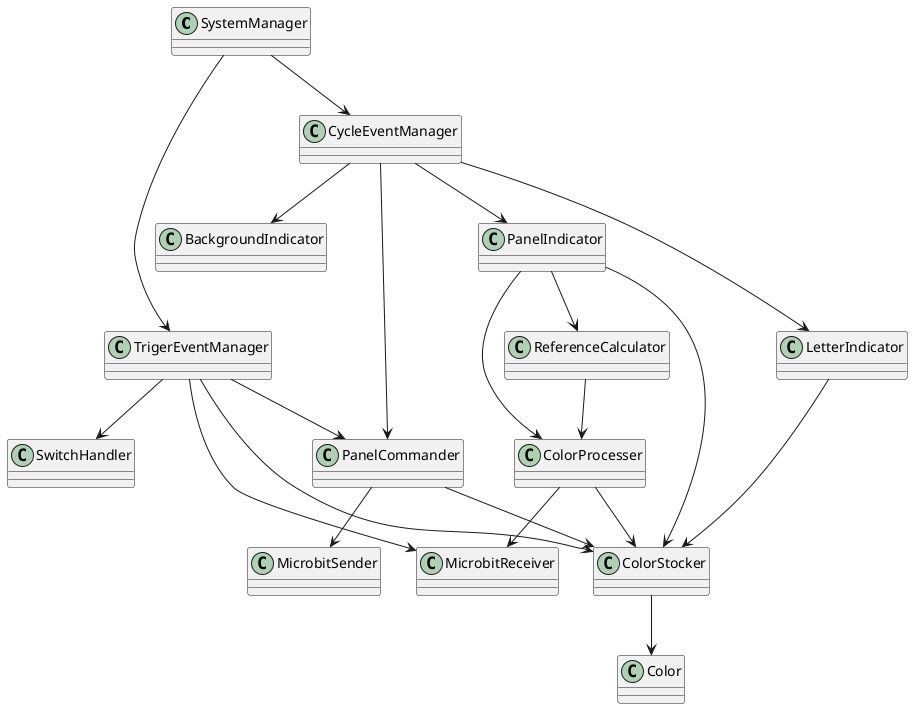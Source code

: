 @startuml

class SystemManager

class CycleEventManager

class TrigerEventManager

class PanelIndicator

class LetterIndicator

class BackgroundIndicator

class MicrobitReceiver

class MicrobitSender

class ColorProcesser

class ReferenceCalculator

class PanelCommander

class ColorStocker

class Color

class SwitchHandler


SystemManager --> CycleEventManager
SystemManager --> TrigerEventManager

CycleEventManager --> PanelIndicator
CycleEventManager --> LetterIndicator
CycleEventManager --> PanelCommander
CycleEventManager --> BackgroundIndicator

TrigerEventManager --> ColorStocker
TrigerEventManager --> SwitchHandler
TrigerEventManager --> PanelCommander

PanelIndicator --> ColorProcesser
PanelIndicator --> ReferenceCalculator
PanelIndicator --> ColorStocker

PanelCommander --> MicrobitSender
PanelCommander --> ColorStocker

ColorProcesser --> MicrobitReceiver

ColorProcesser --> ColorStocker

ReferenceCalculator --> ColorProcesser


LetterIndicator --> ColorStocker


ColorStocker --> Color

TrigerEventManager --> MicrobitReceiver






@enduml